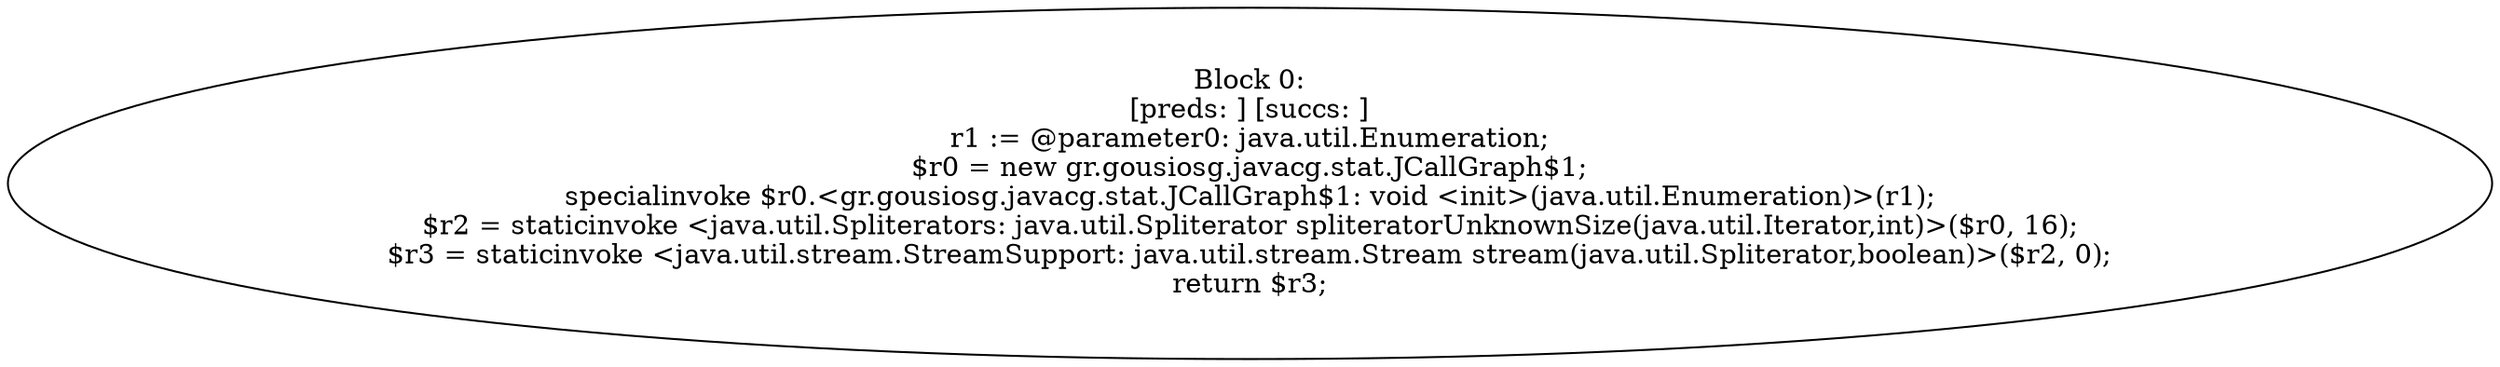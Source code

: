 digraph "unitGraph" {
    "Block 0:
[preds: ] [succs: ]
r1 := @parameter0: java.util.Enumeration;
$r0 = new gr.gousiosg.javacg.stat.JCallGraph$1;
specialinvoke $r0.<gr.gousiosg.javacg.stat.JCallGraph$1: void <init>(java.util.Enumeration)>(r1);
$r2 = staticinvoke <java.util.Spliterators: java.util.Spliterator spliteratorUnknownSize(java.util.Iterator,int)>($r0, 16);
$r3 = staticinvoke <java.util.stream.StreamSupport: java.util.stream.Stream stream(java.util.Spliterator,boolean)>($r2, 0);
return $r3;
"
}
